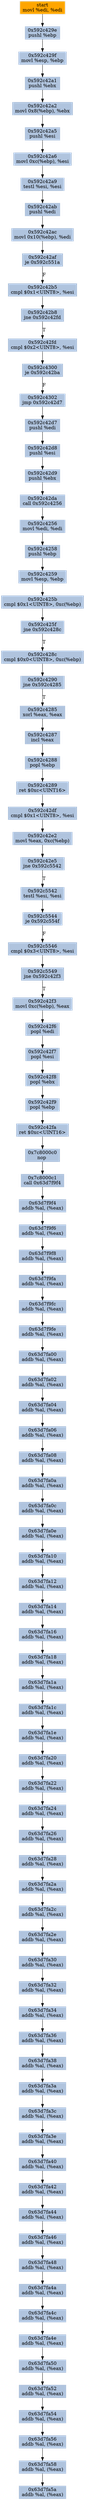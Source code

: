 digraph G {
node[shape=rectangle,style=filled,fillcolor=lightsteelblue,color=lightsteelblue]
bgcolor="transparent"
a0x592c429cmovl_edi_edi[label="start\nmovl %edi, %edi",color="lightgrey",fillcolor="orange"];
a0x592c429epushl_ebp[label="0x592c429e\npushl %ebp"];
a0x592c429fmovl_esp_ebp[label="0x592c429f\nmovl %esp, %ebp"];
a0x592c42a1pushl_ebx[label="0x592c42a1\npushl %ebx"];
a0x592c42a2movl_0x8ebp__ebx[label="0x592c42a2\nmovl 0x8(%ebp), %ebx"];
a0x592c42a5pushl_esi[label="0x592c42a5\npushl %esi"];
a0x592c42a6movl_0xcebp__esi[label="0x592c42a6\nmovl 0xc(%ebp), %esi"];
a0x592c42a9testl_esi_esi[label="0x592c42a9\ntestl %esi, %esi"];
a0x592c42abpushl_edi[label="0x592c42ab\npushl %edi"];
a0x592c42acmovl_0x10ebp__edi[label="0x592c42ac\nmovl 0x10(%ebp), %edi"];
a0x592c42afje_0x592c551a[label="0x592c42af\nje 0x592c551a"];
a0x592c42b5cmpl_0x1UINT8_esi[label="0x592c42b5\ncmpl $0x1<UINT8>, %esi"];
a0x592c42b8jne_0x592c42fd[label="0x592c42b8\njne 0x592c42fd"];
a0x592c42fdcmpl_0x2UINT8_esi[label="0x592c42fd\ncmpl $0x2<UINT8>, %esi"];
a0x592c4300je_0x592c42ba[label="0x592c4300\nje 0x592c42ba"];
a0x592c4302jmp_0x592c42d7[label="0x592c4302\njmp 0x592c42d7"];
a0x592c42d7pushl_edi[label="0x592c42d7\npushl %edi"];
a0x592c42d8pushl_esi[label="0x592c42d8\npushl %esi"];
a0x592c42d9pushl_ebx[label="0x592c42d9\npushl %ebx"];
a0x592c42dacall_0x592c4256[label="0x592c42da\ncall 0x592c4256"];
a0x592c4256movl_edi_edi[label="0x592c4256\nmovl %edi, %edi"];
a0x592c4258pushl_ebp[label="0x592c4258\npushl %ebp"];
a0x592c4259movl_esp_ebp[label="0x592c4259\nmovl %esp, %ebp"];
a0x592c425bcmpl_0x1UINT8_0xcebp_[label="0x592c425b\ncmpl $0x1<UINT8>, 0xc(%ebp)"];
a0x592c425fjne_0x592c428c[label="0x592c425f\njne 0x592c428c"];
a0x592c428ccmpl_0x0UINT8_0xcebp_[label="0x592c428c\ncmpl $0x0<UINT8>, 0xc(%ebp)"];
a0x592c4290jne_0x592c4285[label="0x592c4290\njne 0x592c4285"];
a0x592c4285xorl_eax_eax[label="0x592c4285\nxorl %eax, %eax"];
a0x592c4287incl_eax[label="0x592c4287\nincl %eax"];
a0x592c4288popl_ebp[label="0x592c4288\npopl %ebp"];
a0x592c4289ret_0xcUINT16[label="0x592c4289\nret $0xc<UINT16>"];
a0x592c42dfcmpl_0x1UINT8_esi[label="0x592c42df\ncmpl $0x1<UINT8>, %esi"];
a0x592c42e2movl_eax_0xcebp_[label="0x592c42e2\nmovl %eax, 0xc(%ebp)"];
a0x592c42e5jne_0x592c5542[label="0x592c42e5\njne 0x592c5542"];
a0x592c5542testl_esi_esi[label="0x592c5542\ntestl %esi, %esi"];
a0x592c5544je_0x592c554f[label="0x592c5544\nje 0x592c554f"];
a0x592c5546cmpl_0x3UINT8_esi[label="0x592c5546\ncmpl $0x3<UINT8>, %esi"];
a0x592c5549jne_0x592c42f3[label="0x592c5549\njne 0x592c42f3"];
a0x592c42f3movl_0xcebp__eax[label="0x592c42f3\nmovl 0xc(%ebp), %eax"];
a0x592c42f6popl_edi[label="0x592c42f6\npopl %edi"];
a0x592c42f7popl_esi[label="0x592c42f7\npopl %esi"];
a0x592c42f8popl_ebx[label="0x592c42f8\npopl %ebx"];
a0x592c42f9popl_ebp[label="0x592c42f9\npopl %ebp"];
a0x592c42faret_0xcUINT16[label="0x592c42fa\nret $0xc<UINT16>"];
a0x7c8000c0nop_[label="0x7c8000c0\nnop "];
a0x7c8000c1call_0x63d7f9f4[label="0x7c8000c1\ncall 0x63d7f9f4"];
a0x63d7f9f4addb_al_eax_[label="0x63d7f9f4\naddb %al, (%eax)"];
a0x63d7f9f6addb_al_eax_[label="0x63d7f9f6\naddb %al, (%eax)"];
a0x63d7f9f8addb_al_eax_[label="0x63d7f9f8\naddb %al, (%eax)"];
a0x63d7f9faaddb_al_eax_[label="0x63d7f9fa\naddb %al, (%eax)"];
a0x63d7f9fcaddb_al_eax_[label="0x63d7f9fc\naddb %al, (%eax)"];
a0x63d7f9feaddb_al_eax_[label="0x63d7f9fe\naddb %al, (%eax)"];
a0x63d7fa00addb_al_eax_[label="0x63d7fa00\naddb %al, (%eax)"];
a0x63d7fa02addb_al_eax_[label="0x63d7fa02\naddb %al, (%eax)"];
a0x63d7fa04addb_al_eax_[label="0x63d7fa04\naddb %al, (%eax)"];
a0x63d7fa06addb_al_eax_[label="0x63d7fa06\naddb %al, (%eax)"];
a0x63d7fa08addb_al_eax_[label="0x63d7fa08\naddb %al, (%eax)"];
a0x63d7fa0aaddb_al_eax_[label="0x63d7fa0a\naddb %al, (%eax)"];
a0x63d7fa0caddb_al_eax_[label="0x63d7fa0c\naddb %al, (%eax)"];
a0x63d7fa0eaddb_al_eax_[label="0x63d7fa0e\naddb %al, (%eax)"];
a0x63d7fa10addb_al_eax_[label="0x63d7fa10\naddb %al, (%eax)"];
a0x63d7fa12addb_al_eax_[label="0x63d7fa12\naddb %al, (%eax)"];
a0x63d7fa14addb_al_eax_[label="0x63d7fa14\naddb %al, (%eax)"];
a0x63d7fa16addb_al_eax_[label="0x63d7fa16\naddb %al, (%eax)"];
a0x63d7fa18addb_al_eax_[label="0x63d7fa18\naddb %al, (%eax)"];
a0x63d7fa1aaddb_al_eax_[label="0x63d7fa1a\naddb %al, (%eax)"];
a0x63d7fa1caddb_al_eax_[label="0x63d7fa1c\naddb %al, (%eax)"];
a0x63d7fa1eaddb_al_eax_[label="0x63d7fa1e\naddb %al, (%eax)"];
a0x63d7fa20addb_al_eax_[label="0x63d7fa20\naddb %al, (%eax)"];
a0x63d7fa22addb_al_eax_[label="0x63d7fa22\naddb %al, (%eax)"];
a0x63d7fa24addb_al_eax_[label="0x63d7fa24\naddb %al, (%eax)"];
a0x63d7fa26addb_al_eax_[label="0x63d7fa26\naddb %al, (%eax)"];
a0x63d7fa28addb_al_eax_[label="0x63d7fa28\naddb %al, (%eax)"];
a0x63d7fa2aaddb_al_eax_[label="0x63d7fa2a\naddb %al, (%eax)"];
a0x63d7fa2caddb_al_eax_[label="0x63d7fa2c\naddb %al, (%eax)"];
a0x63d7fa2eaddb_al_eax_[label="0x63d7fa2e\naddb %al, (%eax)"];
a0x63d7fa30addb_al_eax_[label="0x63d7fa30\naddb %al, (%eax)"];
a0x63d7fa32addb_al_eax_[label="0x63d7fa32\naddb %al, (%eax)"];
a0x63d7fa34addb_al_eax_[label="0x63d7fa34\naddb %al, (%eax)"];
a0x63d7fa36addb_al_eax_[label="0x63d7fa36\naddb %al, (%eax)"];
a0x63d7fa38addb_al_eax_[label="0x63d7fa38\naddb %al, (%eax)"];
a0x63d7fa3aaddb_al_eax_[label="0x63d7fa3a\naddb %al, (%eax)"];
a0x63d7fa3caddb_al_eax_[label="0x63d7fa3c\naddb %al, (%eax)"];
a0x63d7fa3eaddb_al_eax_[label="0x63d7fa3e\naddb %al, (%eax)"];
a0x63d7fa40addb_al_eax_[label="0x63d7fa40\naddb %al, (%eax)"];
a0x63d7fa42addb_al_eax_[label="0x63d7fa42\naddb %al, (%eax)"];
a0x63d7fa44addb_al_eax_[label="0x63d7fa44\naddb %al, (%eax)"];
a0x63d7fa46addb_al_eax_[label="0x63d7fa46\naddb %al, (%eax)"];
a0x63d7fa48addb_al_eax_[label="0x63d7fa48\naddb %al, (%eax)"];
a0x63d7fa4aaddb_al_eax_[label="0x63d7fa4a\naddb %al, (%eax)"];
a0x63d7fa4caddb_al_eax_[label="0x63d7fa4c\naddb %al, (%eax)"];
a0x63d7fa4eaddb_al_eax_[label="0x63d7fa4e\naddb %al, (%eax)"];
a0x63d7fa50addb_al_eax_[label="0x63d7fa50\naddb %al, (%eax)"];
a0x63d7fa52addb_al_eax_[label="0x63d7fa52\naddb %al, (%eax)"];
a0x63d7fa54addb_al_eax_[label="0x63d7fa54\naddb %al, (%eax)"];
a0x63d7fa56addb_al_eax_[label="0x63d7fa56\naddb %al, (%eax)"];
a0x63d7fa58addb_al_eax_[label="0x63d7fa58\naddb %al, (%eax)"];
a0x63d7fa5aaddb_al_eax_[label="0x63d7fa5a\naddb %al, (%eax)"];
a0x592c429cmovl_edi_edi -> a0x592c429epushl_ebp [color="#000000"];
a0x592c429epushl_ebp -> a0x592c429fmovl_esp_ebp [color="#000000"];
a0x592c429fmovl_esp_ebp -> a0x592c42a1pushl_ebx [color="#000000"];
a0x592c42a1pushl_ebx -> a0x592c42a2movl_0x8ebp__ebx [color="#000000"];
a0x592c42a2movl_0x8ebp__ebx -> a0x592c42a5pushl_esi [color="#000000"];
a0x592c42a5pushl_esi -> a0x592c42a6movl_0xcebp__esi [color="#000000"];
a0x592c42a6movl_0xcebp__esi -> a0x592c42a9testl_esi_esi [color="#000000"];
a0x592c42a9testl_esi_esi -> a0x592c42abpushl_edi [color="#000000"];
a0x592c42abpushl_edi -> a0x592c42acmovl_0x10ebp__edi [color="#000000"];
a0x592c42acmovl_0x10ebp__edi -> a0x592c42afje_0x592c551a [color="#000000"];
a0x592c42afje_0x592c551a -> a0x592c42b5cmpl_0x1UINT8_esi [color="#000000",label="F"];
a0x592c42b5cmpl_0x1UINT8_esi -> a0x592c42b8jne_0x592c42fd [color="#000000"];
a0x592c42b8jne_0x592c42fd -> a0x592c42fdcmpl_0x2UINT8_esi [color="#000000",label="T"];
a0x592c42fdcmpl_0x2UINT8_esi -> a0x592c4300je_0x592c42ba [color="#000000"];
a0x592c4300je_0x592c42ba -> a0x592c4302jmp_0x592c42d7 [color="#000000",label="F"];
a0x592c4302jmp_0x592c42d7 -> a0x592c42d7pushl_edi [color="#000000"];
a0x592c42d7pushl_edi -> a0x592c42d8pushl_esi [color="#000000"];
a0x592c42d8pushl_esi -> a0x592c42d9pushl_ebx [color="#000000"];
a0x592c42d9pushl_ebx -> a0x592c42dacall_0x592c4256 [color="#000000"];
a0x592c42dacall_0x592c4256 -> a0x592c4256movl_edi_edi [color="#000000"];
a0x592c4256movl_edi_edi -> a0x592c4258pushl_ebp [color="#000000"];
a0x592c4258pushl_ebp -> a0x592c4259movl_esp_ebp [color="#000000"];
a0x592c4259movl_esp_ebp -> a0x592c425bcmpl_0x1UINT8_0xcebp_ [color="#000000"];
a0x592c425bcmpl_0x1UINT8_0xcebp_ -> a0x592c425fjne_0x592c428c [color="#000000"];
a0x592c425fjne_0x592c428c -> a0x592c428ccmpl_0x0UINT8_0xcebp_ [color="#000000",label="T"];
a0x592c428ccmpl_0x0UINT8_0xcebp_ -> a0x592c4290jne_0x592c4285 [color="#000000"];
a0x592c4290jne_0x592c4285 -> a0x592c4285xorl_eax_eax [color="#000000",label="T"];
a0x592c4285xorl_eax_eax -> a0x592c4287incl_eax [color="#000000"];
a0x592c4287incl_eax -> a0x592c4288popl_ebp [color="#000000"];
a0x592c4288popl_ebp -> a0x592c4289ret_0xcUINT16 [color="#000000"];
a0x592c4289ret_0xcUINT16 -> a0x592c42dfcmpl_0x1UINT8_esi [color="#000000"];
a0x592c42dfcmpl_0x1UINT8_esi -> a0x592c42e2movl_eax_0xcebp_ [color="#000000"];
a0x592c42e2movl_eax_0xcebp_ -> a0x592c42e5jne_0x592c5542 [color="#000000"];
a0x592c42e5jne_0x592c5542 -> a0x592c5542testl_esi_esi [color="#000000",label="T"];
a0x592c5542testl_esi_esi -> a0x592c5544je_0x592c554f [color="#000000"];
a0x592c5544je_0x592c554f -> a0x592c5546cmpl_0x3UINT8_esi [color="#000000",label="F"];
a0x592c5546cmpl_0x3UINT8_esi -> a0x592c5549jne_0x592c42f3 [color="#000000"];
a0x592c5549jne_0x592c42f3 -> a0x592c42f3movl_0xcebp__eax [color="#000000",label="T"];
a0x592c42f3movl_0xcebp__eax -> a0x592c42f6popl_edi [color="#000000"];
a0x592c42f6popl_edi -> a0x592c42f7popl_esi [color="#000000"];
a0x592c42f7popl_esi -> a0x592c42f8popl_ebx [color="#000000"];
a0x592c42f8popl_ebx -> a0x592c42f9popl_ebp [color="#000000"];
a0x592c42f9popl_ebp -> a0x592c42faret_0xcUINT16 [color="#000000"];
a0x592c42faret_0xcUINT16 -> a0x7c8000c0nop_ [color="#000000"];
a0x7c8000c0nop_ -> a0x7c8000c1call_0x63d7f9f4 [color="#000000"];
a0x7c8000c1call_0x63d7f9f4 -> a0x63d7f9f4addb_al_eax_ [color="#000000"];
a0x63d7f9f4addb_al_eax_ -> a0x63d7f9f6addb_al_eax_ [color="#000000"];
a0x63d7f9f6addb_al_eax_ -> a0x63d7f9f8addb_al_eax_ [color="#000000"];
a0x63d7f9f8addb_al_eax_ -> a0x63d7f9faaddb_al_eax_ [color="#000000"];
a0x63d7f9faaddb_al_eax_ -> a0x63d7f9fcaddb_al_eax_ [color="#000000"];
a0x63d7f9fcaddb_al_eax_ -> a0x63d7f9feaddb_al_eax_ [color="#000000"];
a0x63d7f9feaddb_al_eax_ -> a0x63d7fa00addb_al_eax_ [color="#000000"];
a0x63d7fa00addb_al_eax_ -> a0x63d7fa02addb_al_eax_ [color="#000000"];
a0x63d7fa02addb_al_eax_ -> a0x63d7fa04addb_al_eax_ [color="#000000"];
a0x63d7fa04addb_al_eax_ -> a0x63d7fa06addb_al_eax_ [color="#000000"];
a0x63d7fa06addb_al_eax_ -> a0x63d7fa08addb_al_eax_ [color="#000000"];
a0x63d7fa08addb_al_eax_ -> a0x63d7fa0aaddb_al_eax_ [color="#000000"];
a0x63d7fa0aaddb_al_eax_ -> a0x63d7fa0caddb_al_eax_ [color="#000000"];
a0x63d7fa0caddb_al_eax_ -> a0x63d7fa0eaddb_al_eax_ [color="#000000"];
a0x63d7fa0eaddb_al_eax_ -> a0x63d7fa10addb_al_eax_ [color="#000000"];
a0x63d7fa10addb_al_eax_ -> a0x63d7fa12addb_al_eax_ [color="#000000"];
a0x63d7fa12addb_al_eax_ -> a0x63d7fa14addb_al_eax_ [color="#000000"];
a0x63d7fa14addb_al_eax_ -> a0x63d7fa16addb_al_eax_ [color="#000000"];
a0x63d7fa16addb_al_eax_ -> a0x63d7fa18addb_al_eax_ [color="#000000"];
a0x63d7fa18addb_al_eax_ -> a0x63d7fa1aaddb_al_eax_ [color="#000000"];
a0x63d7fa1aaddb_al_eax_ -> a0x63d7fa1caddb_al_eax_ [color="#000000"];
a0x63d7fa1caddb_al_eax_ -> a0x63d7fa1eaddb_al_eax_ [color="#000000"];
a0x63d7fa1eaddb_al_eax_ -> a0x63d7fa20addb_al_eax_ [color="#000000"];
a0x63d7fa20addb_al_eax_ -> a0x63d7fa22addb_al_eax_ [color="#000000"];
a0x63d7fa22addb_al_eax_ -> a0x63d7fa24addb_al_eax_ [color="#000000"];
a0x63d7fa24addb_al_eax_ -> a0x63d7fa26addb_al_eax_ [color="#000000"];
a0x63d7fa26addb_al_eax_ -> a0x63d7fa28addb_al_eax_ [color="#000000"];
a0x63d7fa28addb_al_eax_ -> a0x63d7fa2aaddb_al_eax_ [color="#000000"];
a0x63d7fa2aaddb_al_eax_ -> a0x63d7fa2caddb_al_eax_ [color="#000000"];
a0x63d7fa2caddb_al_eax_ -> a0x63d7fa2eaddb_al_eax_ [color="#000000"];
a0x63d7fa2eaddb_al_eax_ -> a0x63d7fa30addb_al_eax_ [color="#000000"];
a0x63d7fa30addb_al_eax_ -> a0x63d7fa32addb_al_eax_ [color="#000000"];
a0x63d7fa32addb_al_eax_ -> a0x63d7fa34addb_al_eax_ [color="#000000"];
a0x63d7fa34addb_al_eax_ -> a0x63d7fa36addb_al_eax_ [color="#000000"];
a0x63d7fa36addb_al_eax_ -> a0x63d7fa38addb_al_eax_ [color="#000000"];
a0x63d7fa38addb_al_eax_ -> a0x63d7fa3aaddb_al_eax_ [color="#000000"];
a0x63d7fa3aaddb_al_eax_ -> a0x63d7fa3caddb_al_eax_ [color="#000000"];
a0x63d7fa3caddb_al_eax_ -> a0x63d7fa3eaddb_al_eax_ [color="#000000"];
a0x63d7fa3eaddb_al_eax_ -> a0x63d7fa40addb_al_eax_ [color="#000000"];
a0x63d7fa40addb_al_eax_ -> a0x63d7fa42addb_al_eax_ [color="#000000"];
a0x63d7fa42addb_al_eax_ -> a0x63d7fa44addb_al_eax_ [color="#000000"];
a0x63d7fa44addb_al_eax_ -> a0x63d7fa46addb_al_eax_ [color="#000000"];
a0x63d7fa46addb_al_eax_ -> a0x63d7fa48addb_al_eax_ [color="#000000"];
a0x63d7fa48addb_al_eax_ -> a0x63d7fa4aaddb_al_eax_ [color="#000000"];
a0x63d7fa4aaddb_al_eax_ -> a0x63d7fa4caddb_al_eax_ [color="#000000"];
a0x63d7fa4caddb_al_eax_ -> a0x63d7fa4eaddb_al_eax_ [color="#000000"];
a0x63d7fa4eaddb_al_eax_ -> a0x63d7fa50addb_al_eax_ [color="#000000"];
a0x63d7fa50addb_al_eax_ -> a0x63d7fa52addb_al_eax_ [color="#000000"];
a0x63d7fa52addb_al_eax_ -> a0x63d7fa54addb_al_eax_ [color="#000000"];
a0x63d7fa54addb_al_eax_ -> a0x63d7fa56addb_al_eax_ [color="#000000"];
a0x63d7fa56addb_al_eax_ -> a0x63d7fa58addb_al_eax_ [color="#000000"];
a0x63d7fa58addb_al_eax_ -> a0x63d7fa5aaddb_al_eax_ [color="#000000"];
}
